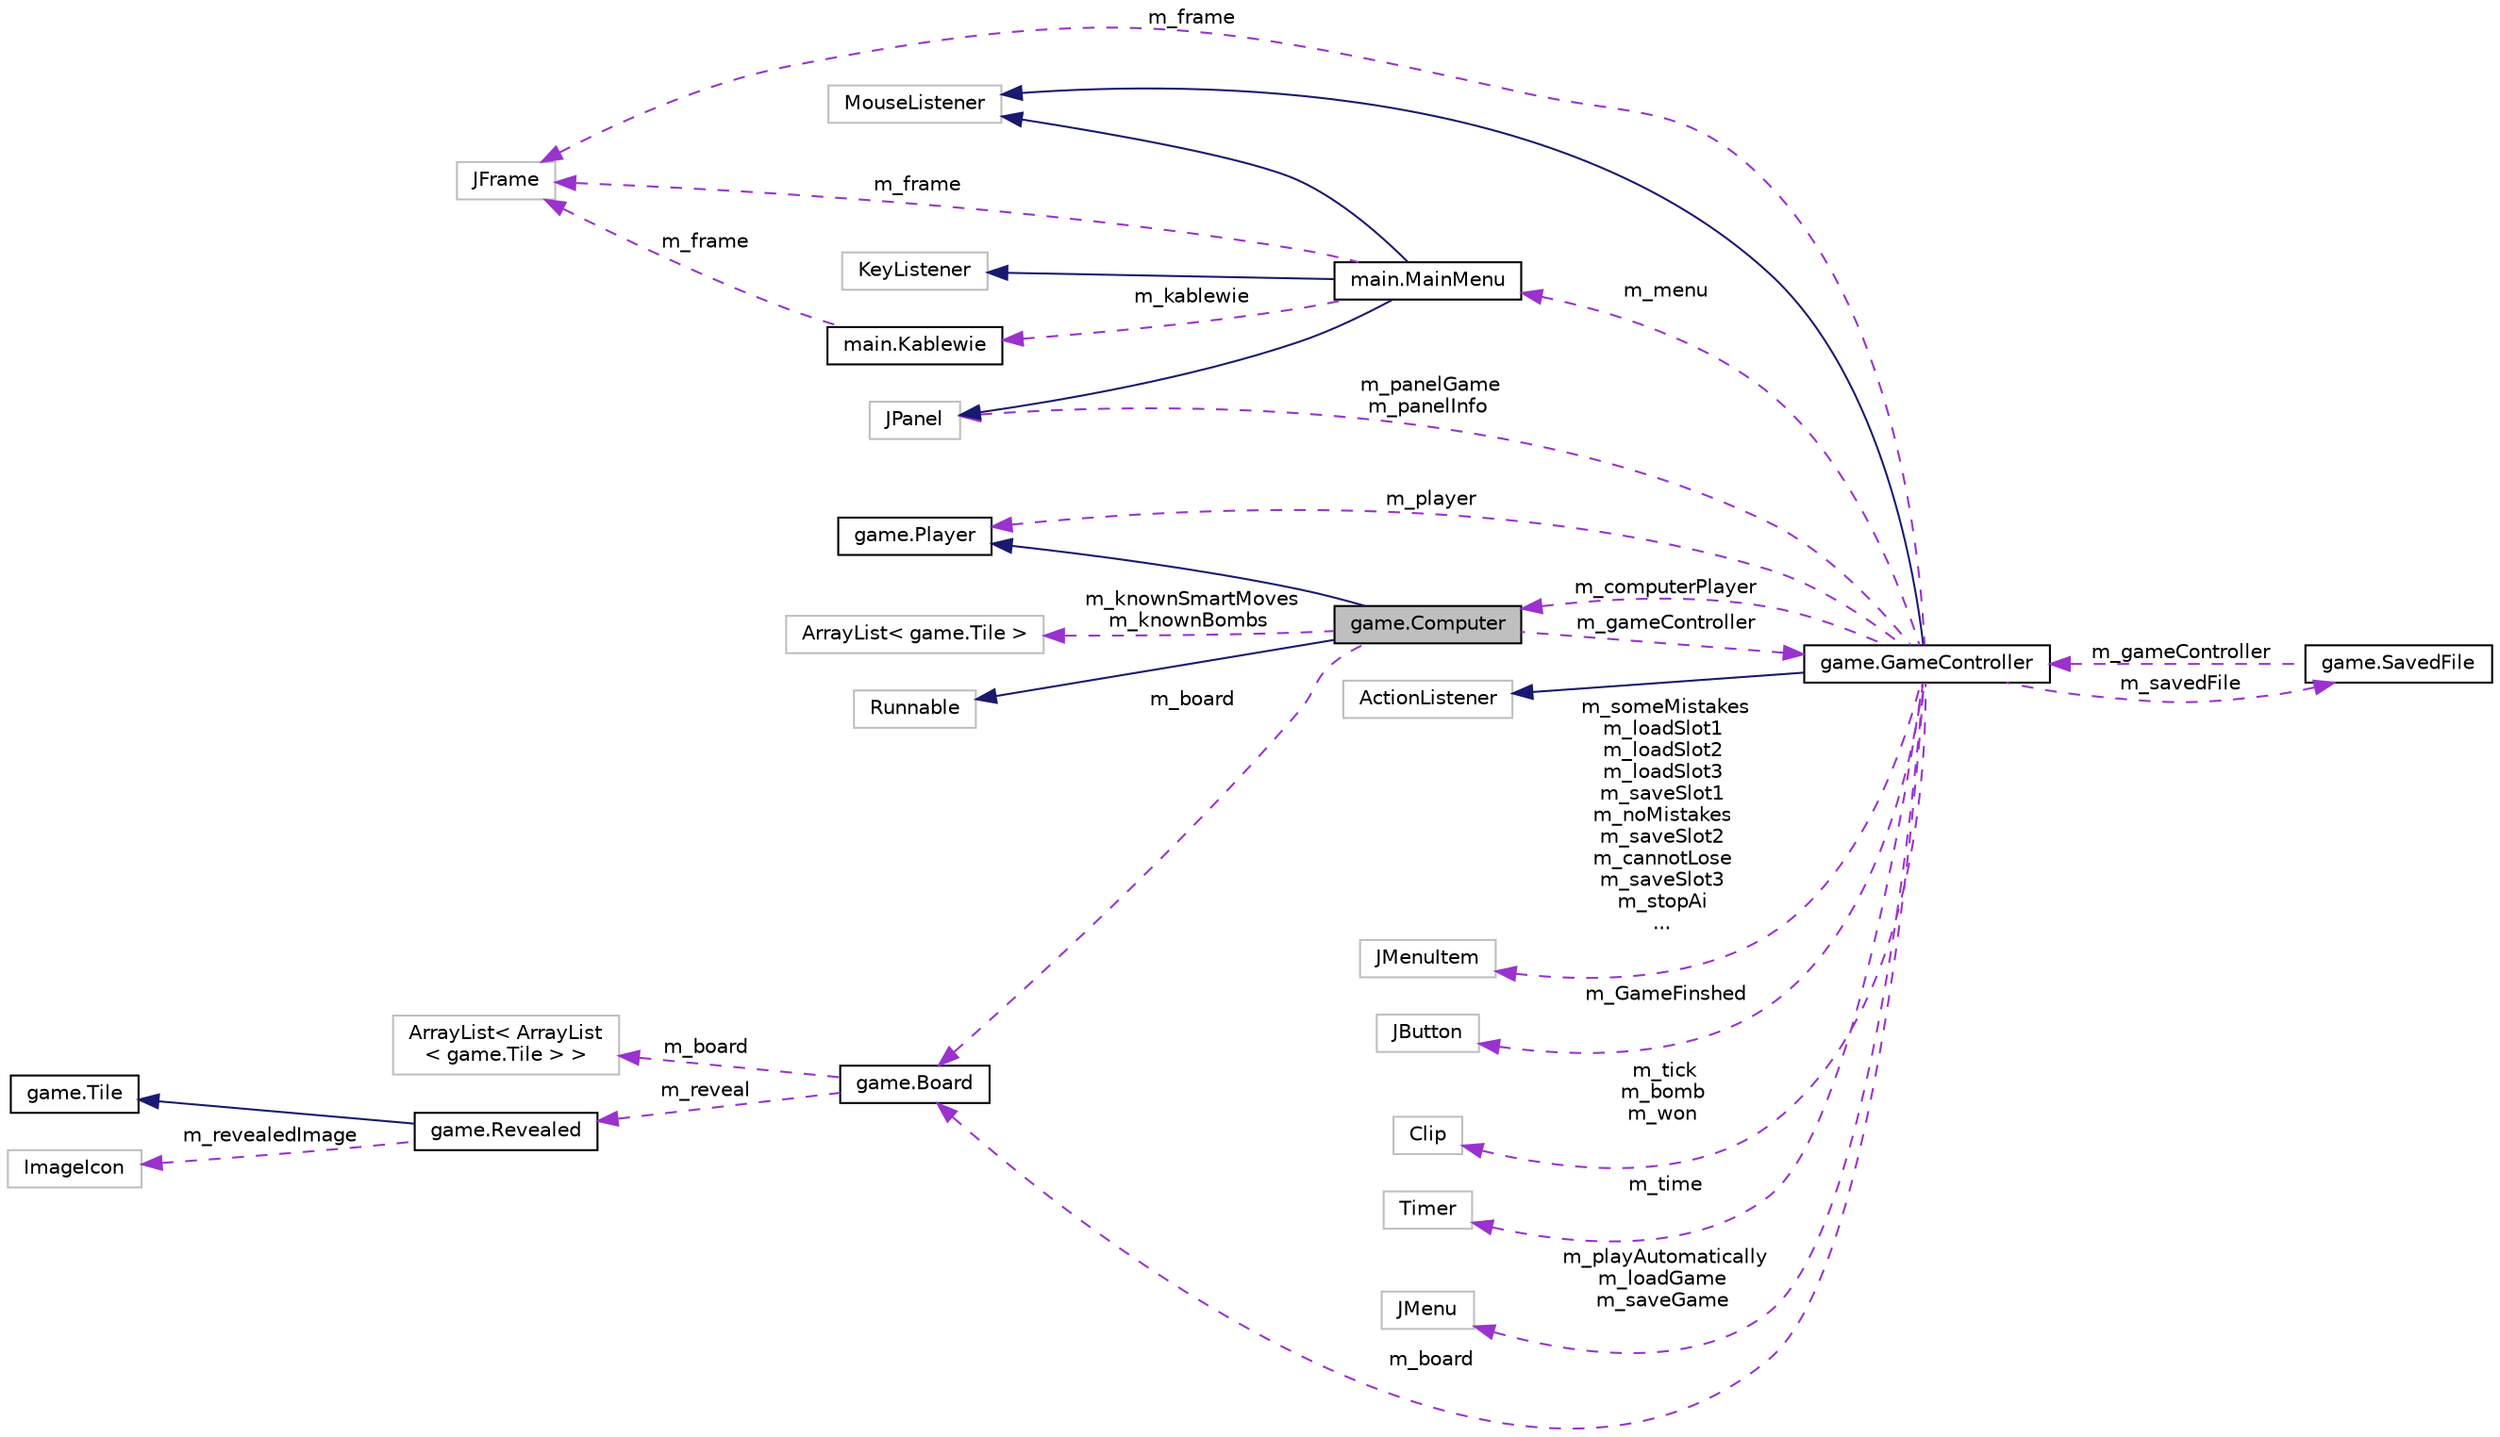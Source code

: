 digraph "game.Computer"
{
  edge [fontname="Helvetica",fontsize="10",labelfontname="Helvetica",labelfontsize="10"];
  node [fontname="Helvetica",fontsize="10",shape=record];
  rankdir="LR";
  Node1 [label="game.Computer",height=0.2,width=0.4,color="black", fillcolor="grey75", style="filled", fontcolor="black"];
  Node2 -> Node1 [dir="back",color="midnightblue",fontsize="10",style="solid",fontname="Helvetica"];
  Node2 [label="game.Player",height=0.2,width=0.4,color="black", fillcolor="white", style="filled",URL="$classgame_1_1_player.html",tooltip="A class for a generic player. "];
  Node3 -> Node1 [dir="back",color="midnightblue",fontsize="10",style="solid",fontname="Helvetica"];
  Node3 [label="Runnable",height=0.2,width=0.4,color="grey75", fillcolor="white", style="filled"];
  Node4 -> Node1 [dir="back",color="darkorchid3",fontsize="10",style="dashed",label=" m_gameController" ,fontname="Helvetica"];
  Node4 [label="game.GameController",height=0.2,width=0.4,color="black", fillcolor="white", style="filled",URL="$classgame_1_1_game_controller.html",tooltip="Controls the game. "];
  Node5 -> Node4 [dir="back",color="midnightblue",fontsize="10",style="solid",fontname="Helvetica"];
  Node5 [label="MouseListener",height=0.2,width=0.4,color="grey75", fillcolor="white", style="filled"];
  Node6 -> Node4 [dir="back",color="midnightblue",fontsize="10",style="solid",fontname="Helvetica"];
  Node6 [label="ActionListener",height=0.2,width=0.4,color="grey75", fillcolor="white", style="filled"];
  Node7 -> Node4 [dir="back",color="darkorchid3",fontsize="10",style="dashed",label=" m_someMistakes\nm_loadSlot1\nm_loadSlot2\nm_loadSlot3\nm_saveSlot1\nm_noMistakes\nm_saveSlot2\nm_cannotLose\nm_saveSlot3\nm_stopAi\n..." ,fontname="Helvetica"];
  Node7 [label="JMenuItem",height=0.2,width=0.4,color="grey75", fillcolor="white", style="filled"];
  Node8 -> Node4 [dir="back",color="darkorchid3",fontsize="10",style="dashed",label=" m_GameFinshed" ,fontname="Helvetica"];
  Node8 [label="JButton",height=0.2,width=0.4,color="grey75", fillcolor="white", style="filled"];
  Node9 -> Node4 [dir="back",color="darkorchid3",fontsize="10",style="dashed",label=" m_tick\nm_bomb\nm_won" ,fontname="Helvetica"];
  Node9 [label="Clip",height=0.2,width=0.4,color="grey75", fillcolor="white", style="filled"];
  Node10 -> Node4 [dir="back",color="darkorchid3",fontsize="10",style="dashed",label=" m_time" ,fontname="Helvetica"];
  Node10 [label="Timer",height=0.2,width=0.4,color="grey75", fillcolor="white", style="filled"];
  Node2 -> Node4 [dir="back",color="darkorchid3",fontsize="10",style="dashed",label=" m_player" ,fontname="Helvetica"];
  Node11 -> Node4 [dir="back",color="darkorchid3",fontsize="10",style="dashed",label=" m_frame" ,fontname="Helvetica"];
  Node11 [label="JFrame",height=0.2,width=0.4,color="grey75", fillcolor="white", style="filled"];
  Node12 -> Node4 [dir="back",color="darkorchid3",fontsize="10",style="dashed",label=" m_savedFile" ,fontname="Helvetica"];
  Node12 [label="game.SavedFile",height=0.2,width=0.4,color="black", fillcolor="white", style="filled",URL="$classgame_1_1_saved_file.html",tooltip="Saves and loads selected game. "];
  Node4 -> Node12 [dir="back",color="darkorchid3",fontsize="10",style="dashed",label=" m_gameController" ,fontname="Helvetica"];
  Node13 -> Node4 [dir="back",color="darkorchid3",fontsize="10",style="dashed",label=" m_menu" ,fontname="Helvetica"];
  Node13 [label="main.MainMenu",height=0.2,width=0.4,color="black", fillcolor="white", style="filled",URL="$classmain_1_1_main_menu.html",tooltip="creates main menu "];
  Node14 -> Node13 [dir="back",color="midnightblue",fontsize="10",style="solid",fontname="Helvetica"];
  Node14 [label="JPanel",height=0.2,width=0.4,color="grey75", fillcolor="white", style="filled"];
  Node5 -> Node13 [dir="back",color="midnightblue",fontsize="10",style="solid",fontname="Helvetica"];
  Node15 -> Node13 [dir="back",color="midnightblue",fontsize="10",style="solid",fontname="Helvetica"];
  Node15 [label="KeyListener",height=0.2,width=0.4,color="grey75", fillcolor="white", style="filled"];
  Node16 -> Node13 [dir="back",color="darkorchid3",fontsize="10",style="dashed",label=" m_kablewie" ,fontname="Helvetica"];
  Node16 [label="main.Kablewie",height=0.2,width=0.4,color="black", fillcolor="white", style="filled",URL="$classmain_1_1_kablewie.html",tooltip="Starts the game. "];
  Node11 -> Node16 [dir="back",color="darkorchid3",fontsize="10",style="dashed",label=" m_frame" ,fontname="Helvetica"];
  Node11 -> Node13 [dir="back",color="darkorchid3",fontsize="10",style="dashed",label=" m_frame" ,fontname="Helvetica"];
  Node17 -> Node4 [dir="back",color="darkorchid3",fontsize="10",style="dashed",label=" m_playAutomatically\nm_loadGame\nm_saveGame" ,fontname="Helvetica"];
  Node17 [label="JMenu",height=0.2,width=0.4,color="grey75", fillcolor="white", style="filled"];
  Node14 -> Node4 [dir="back",color="darkorchid3",fontsize="10",style="dashed",label=" m_panelGame\nm_panelInfo" ,fontname="Helvetica"];
  Node18 -> Node4 [dir="back",color="darkorchid3",fontsize="10",style="dashed",label=" m_board" ,fontname="Helvetica"];
  Node18 [label="game.Board",height=0.2,width=0.4,color="black", fillcolor="white", style="filled",URL="$classgame_1_1_board.html",tooltip="Contains Board information. "];
  Node19 -> Node18 [dir="back",color="darkorchid3",fontsize="10",style="dashed",label=" m_board" ,fontname="Helvetica"];
  Node19 [label="ArrayList\< ArrayList\l\< game.Tile \> \>",height=0.2,width=0.4,color="grey75", fillcolor="white", style="filled"];
  Node20 -> Node18 [dir="back",color="darkorchid3",fontsize="10",style="dashed",label=" m_reveal" ,fontname="Helvetica"];
  Node20 [label="game.Revealed",height=0.2,width=0.4,color="black", fillcolor="white", style="filled",URL="$classgame_1_1_revealed.html",tooltip="A Revealed tile. "];
  Node21 -> Node20 [dir="back",color="midnightblue",fontsize="10",style="solid",fontname="Helvetica"];
  Node21 [label="game.Tile",height=0.2,width=0.4,color="black", fillcolor="white", style="filled",URL="$classgame_1_1_tile.html",tooltip="A class for a generic tile. "];
  Node22 -> Node20 [dir="back",color="darkorchid3",fontsize="10",style="dashed",label=" m_revealedImage" ,fontname="Helvetica"];
  Node22 [label="ImageIcon",height=0.2,width=0.4,color="grey75", fillcolor="white", style="filled"];
  Node1 -> Node4 [dir="back",color="darkorchid3",fontsize="10",style="dashed",label=" m_computerPlayer" ,fontname="Helvetica"];
  Node23 -> Node1 [dir="back",color="darkorchid3",fontsize="10",style="dashed",label=" m_knownSmartMoves\nm_knownBombs" ,fontname="Helvetica"];
  Node23 [label="ArrayList\< game.Tile \>",height=0.2,width=0.4,color="grey75", fillcolor="white", style="filled"];
  Node18 -> Node1 [dir="back",color="darkorchid3",fontsize="10",style="dashed",label=" m_board" ,fontname="Helvetica"];
}
